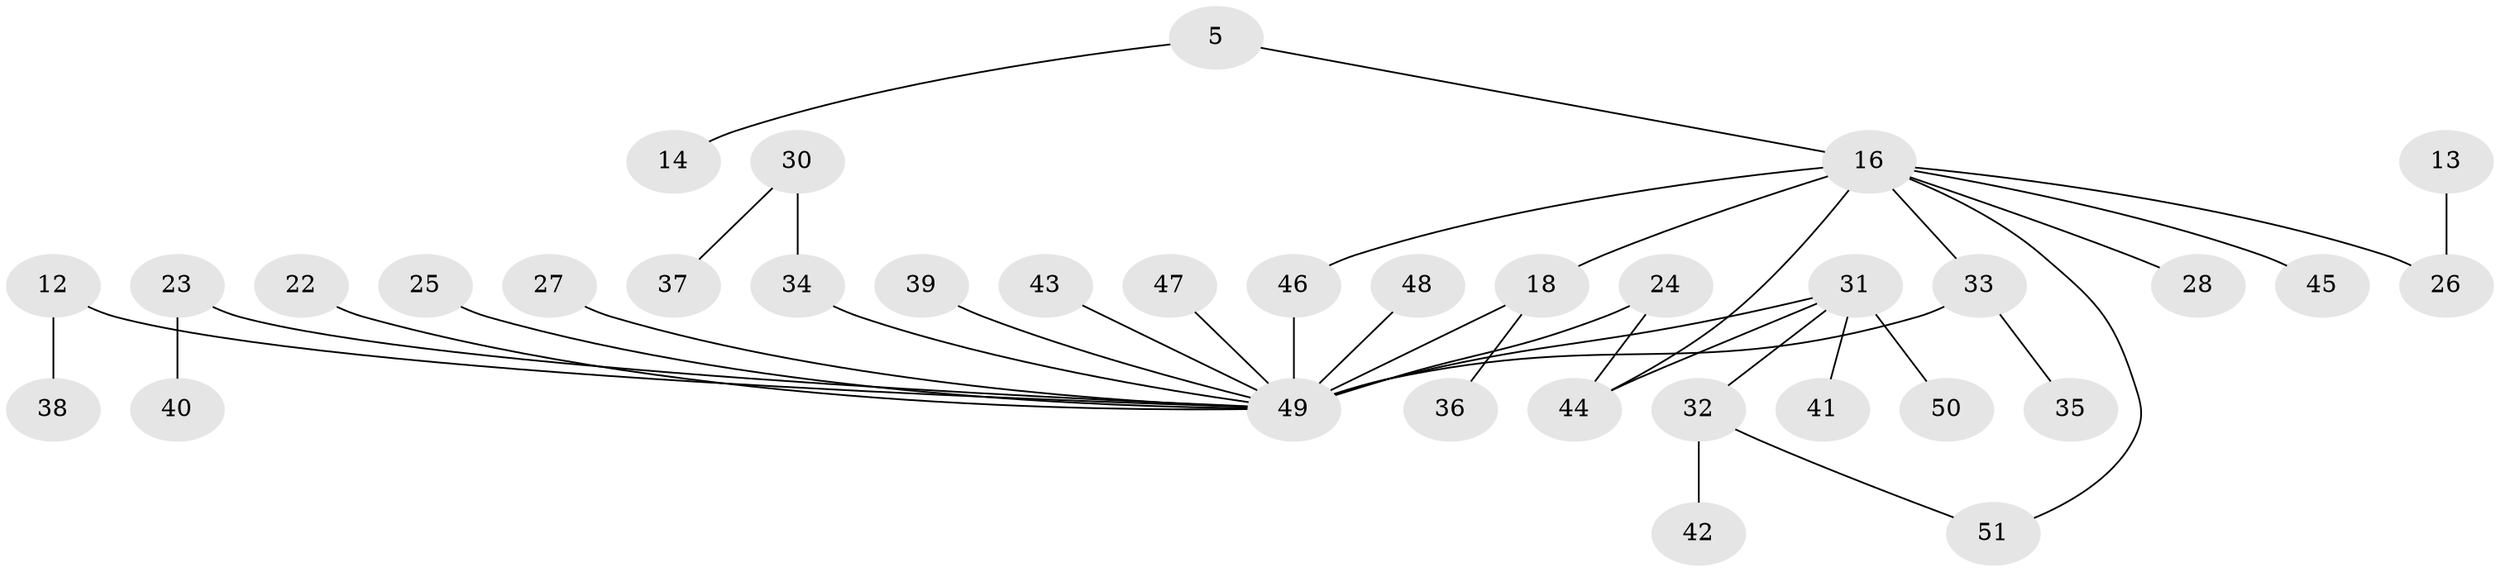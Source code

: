 // original degree distribution, {5: 0.0196078431372549, 7: 0.0196078431372549, 2: 0.21568627450980393, 4: 0.09803921568627451, 13: 0.0196078431372549, 3: 0.17647058823529413, 6: 0.0196078431372549, 1: 0.43137254901960786}
// Generated by graph-tools (version 1.1) at 2025/50/03/04/25 21:50:25]
// undirected, 35 vertices, 39 edges
graph export_dot {
graph [start="1"]
  node [color=gray90,style=filled];
  5;
  12;
  13;
  14;
  16 [super="+2+3+1+11"];
  18 [super="+10"];
  22;
  23;
  24 [super="+21"];
  25;
  26 [super="+7"];
  27;
  28;
  30;
  31 [super="+19+29"];
  32;
  33;
  34 [super="+17"];
  35;
  36;
  37;
  38;
  39;
  40;
  41;
  42;
  43;
  44;
  45;
  46 [super="+8"];
  47;
  48;
  49 [super="+20+15+6"];
  50;
  51;
  5 -- 14;
  5 -- 16;
  12 -- 38;
  12 -- 49;
  13 -- 26;
  16 -- 44;
  16 -- 51;
  16 -- 45;
  16 -- 33;
  16 -- 28;
  16 -- 46;
  16 -- 26;
  16 -- 18 [weight=2];
  18 -- 36;
  18 -- 49 [weight=2];
  22 -- 49;
  23 -- 40;
  23 -- 49;
  24 -- 49;
  24 -- 44;
  25 -- 49;
  27 -- 49;
  30 -- 37;
  30 -- 34;
  31 -- 32;
  31 -- 44;
  31 -- 50;
  31 -- 49 [weight=2];
  31 -- 41;
  32 -- 42;
  32 -- 51;
  33 -- 35;
  33 -- 49 [weight=2];
  34 -- 49;
  39 -- 49;
  43 -- 49;
  46 -- 49 [weight=2];
  47 -- 49;
  48 -- 49;
}
